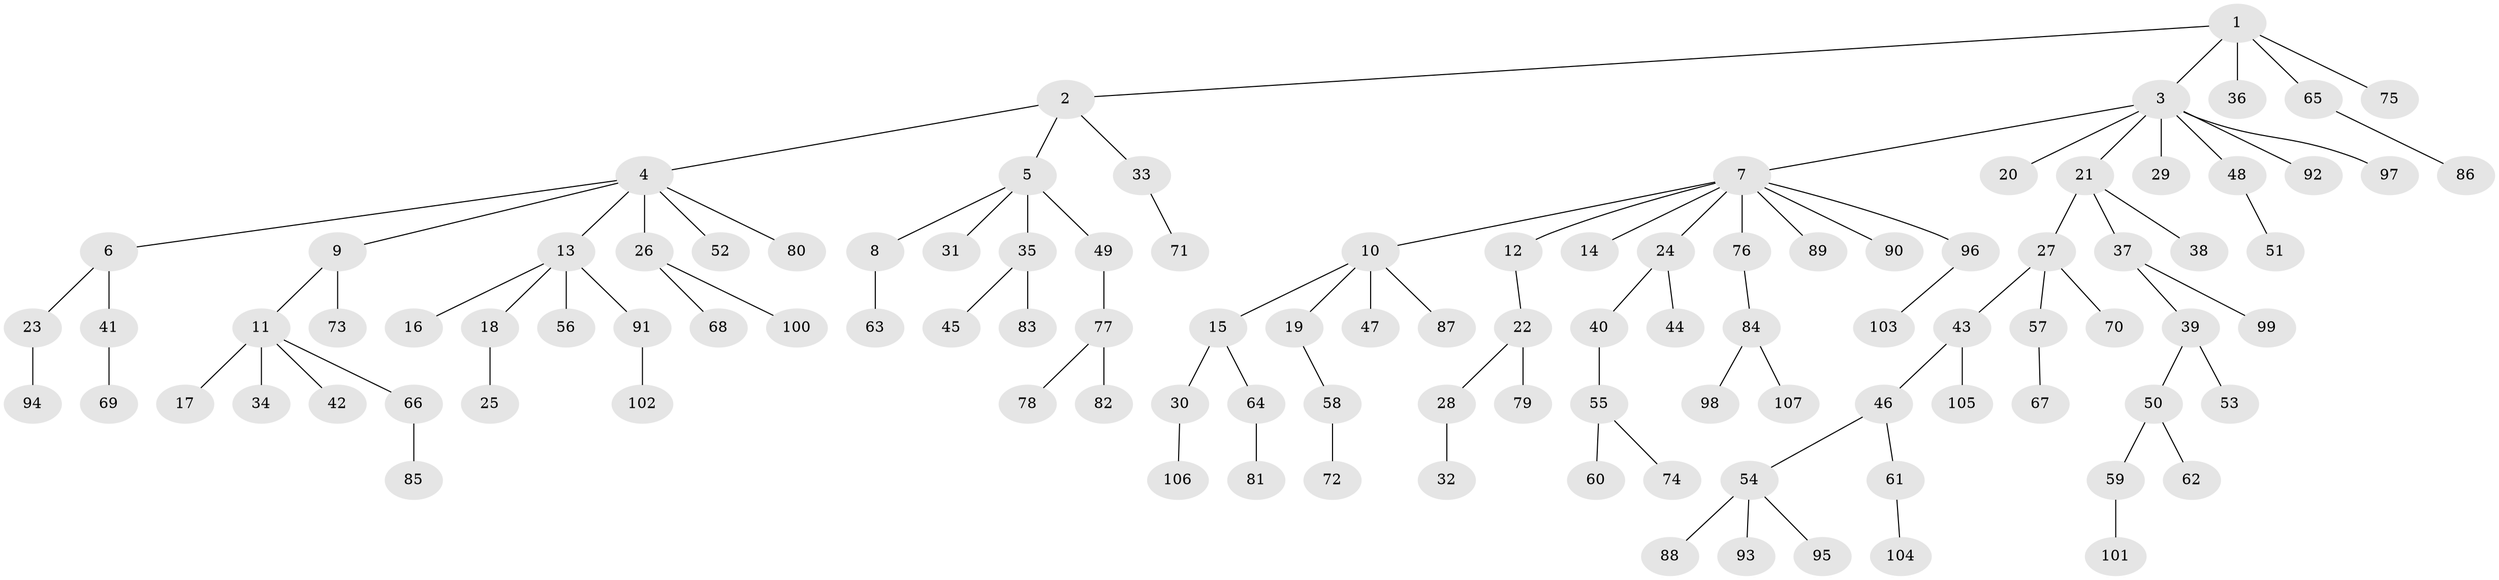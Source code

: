 // Generated by graph-tools (version 1.1) at 2025/37/03/09/25 02:37:03]
// undirected, 107 vertices, 106 edges
graph export_dot {
graph [start="1"]
  node [color=gray90,style=filled];
  1;
  2;
  3;
  4;
  5;
  6;
  7;
  8;
  9;
  10;
  11;
  12;
  13;
  14;
  15;
  16;
  17;
  18;
  19;
  20;
  21;
  22;
  23;
  24;
  25;
  26;
  27;
  28;
  29;
  30;
  31;
  32;
  33;
  34;
  35;
  36;
  37;
  38;
  39;
  40;
  41;
  42;
  43;
  44;
  45;
  46;
  47;
  48;
  49;
  50;
  51;
  52;
  53;
  54;
  55;
  56;
  57;
  58;
  59;
  60;
  61;
  62;
  63;
  64;
  65;
  66;
  67;
  68;
  69;
  70;
  71;
  72;
  73;
  74;
  75;
  76;
  77;
  78;
  79;
  80;
  81;
  82;
  83;
  84;
  85;
  86;
  87;
  88;
  89;
  90;
  91;
  92;
  93;
  94;
  95;
  96;
  97;
  98;
  99;
  100;
  101;
  102;
  103;
  104;
  105;
  106;
  107;
  1 -- 2;
  1 -- 3;
  1 -- 36;
  1 -- 65;
  1 -- 75;
  2 -- 4;
  2 -- 5;
  2 -- 33;
  3 -- 7;
  3 -- 20;
  3 -- 21;
  3 -- 29;
  3 -- 48;
  3 -- 92;
  3 -- 97;
  4 -- 6;
  4 -- 9;
  4 -- 13;
  4 -- 26;
  4 -- 52;
  4 -- 80;
  5 -- 8;
  5 -- 31;
  5 -- 35;
  5 -- 49;
  6 -- 23;
  6 -- 41;
  7 -- 10;
  7 -- 12;
  7 -- 14;
  7 -- 24;
  7 -- 76;
  7 -- 89;
  7 -- 90;
  7 -- 96;
  8 -- 63;
  9 -- 11;
  9 -- 73;
  10 -- 15;
  10 -- 19;
  10 -- 47;
  10 -- 87;
  11 -- 17;
  11 -- 34;
  11 -- 42;
  11 -- 66;
  12 -- 22;
  13 -- 16;
  13 -- 18;
  13 -- 56;
  13 -- 91;
  15 -- 30;
  15 -- 64;
  18 -- 25;
  19 -- 58;
  21 -- 27;
  21 -- 37;
  21 -- 38;
  22 -- 28;
  22 -- 79;
  23 -- 94;
  24 -- 40;
  24 -- 44;
  26 -- 68;
  26 -- 100;
  27 -- 43;
  27 -- 57;
  27 -- 70;
  28 -- 32;
  30 -- 106;
  33 -- 71;
  35 -- 45;
  35 -- 83;
  37 -- 39;
  37 -- 99;
  39 -- 50;
  39 -- 53;
  40 -- 55;
  41 -- 69;
  43 -- 46;
  43 -- 105;
  46 -- 54;
  46 -- 61;
  48 -- 51;
  49 -- 77;
  50 -- 59;
  50 -- 62;
  54 -- 88;
  54 -- 93;
  54 -- 95;
  55 -- 60;
  55 -- 74;
  57 -- 67;
  58 -- 72;
  59 -- 101;
  61 -- 104;
  64 -- 81;
  65 -- 86;
  66 -- 85;
  76 -- 84;
  77 -- 78;
  77 -- 82;
  84 -- 98;
  84 -- 107;
  91 -- 102;
  96 -- 103;
}
